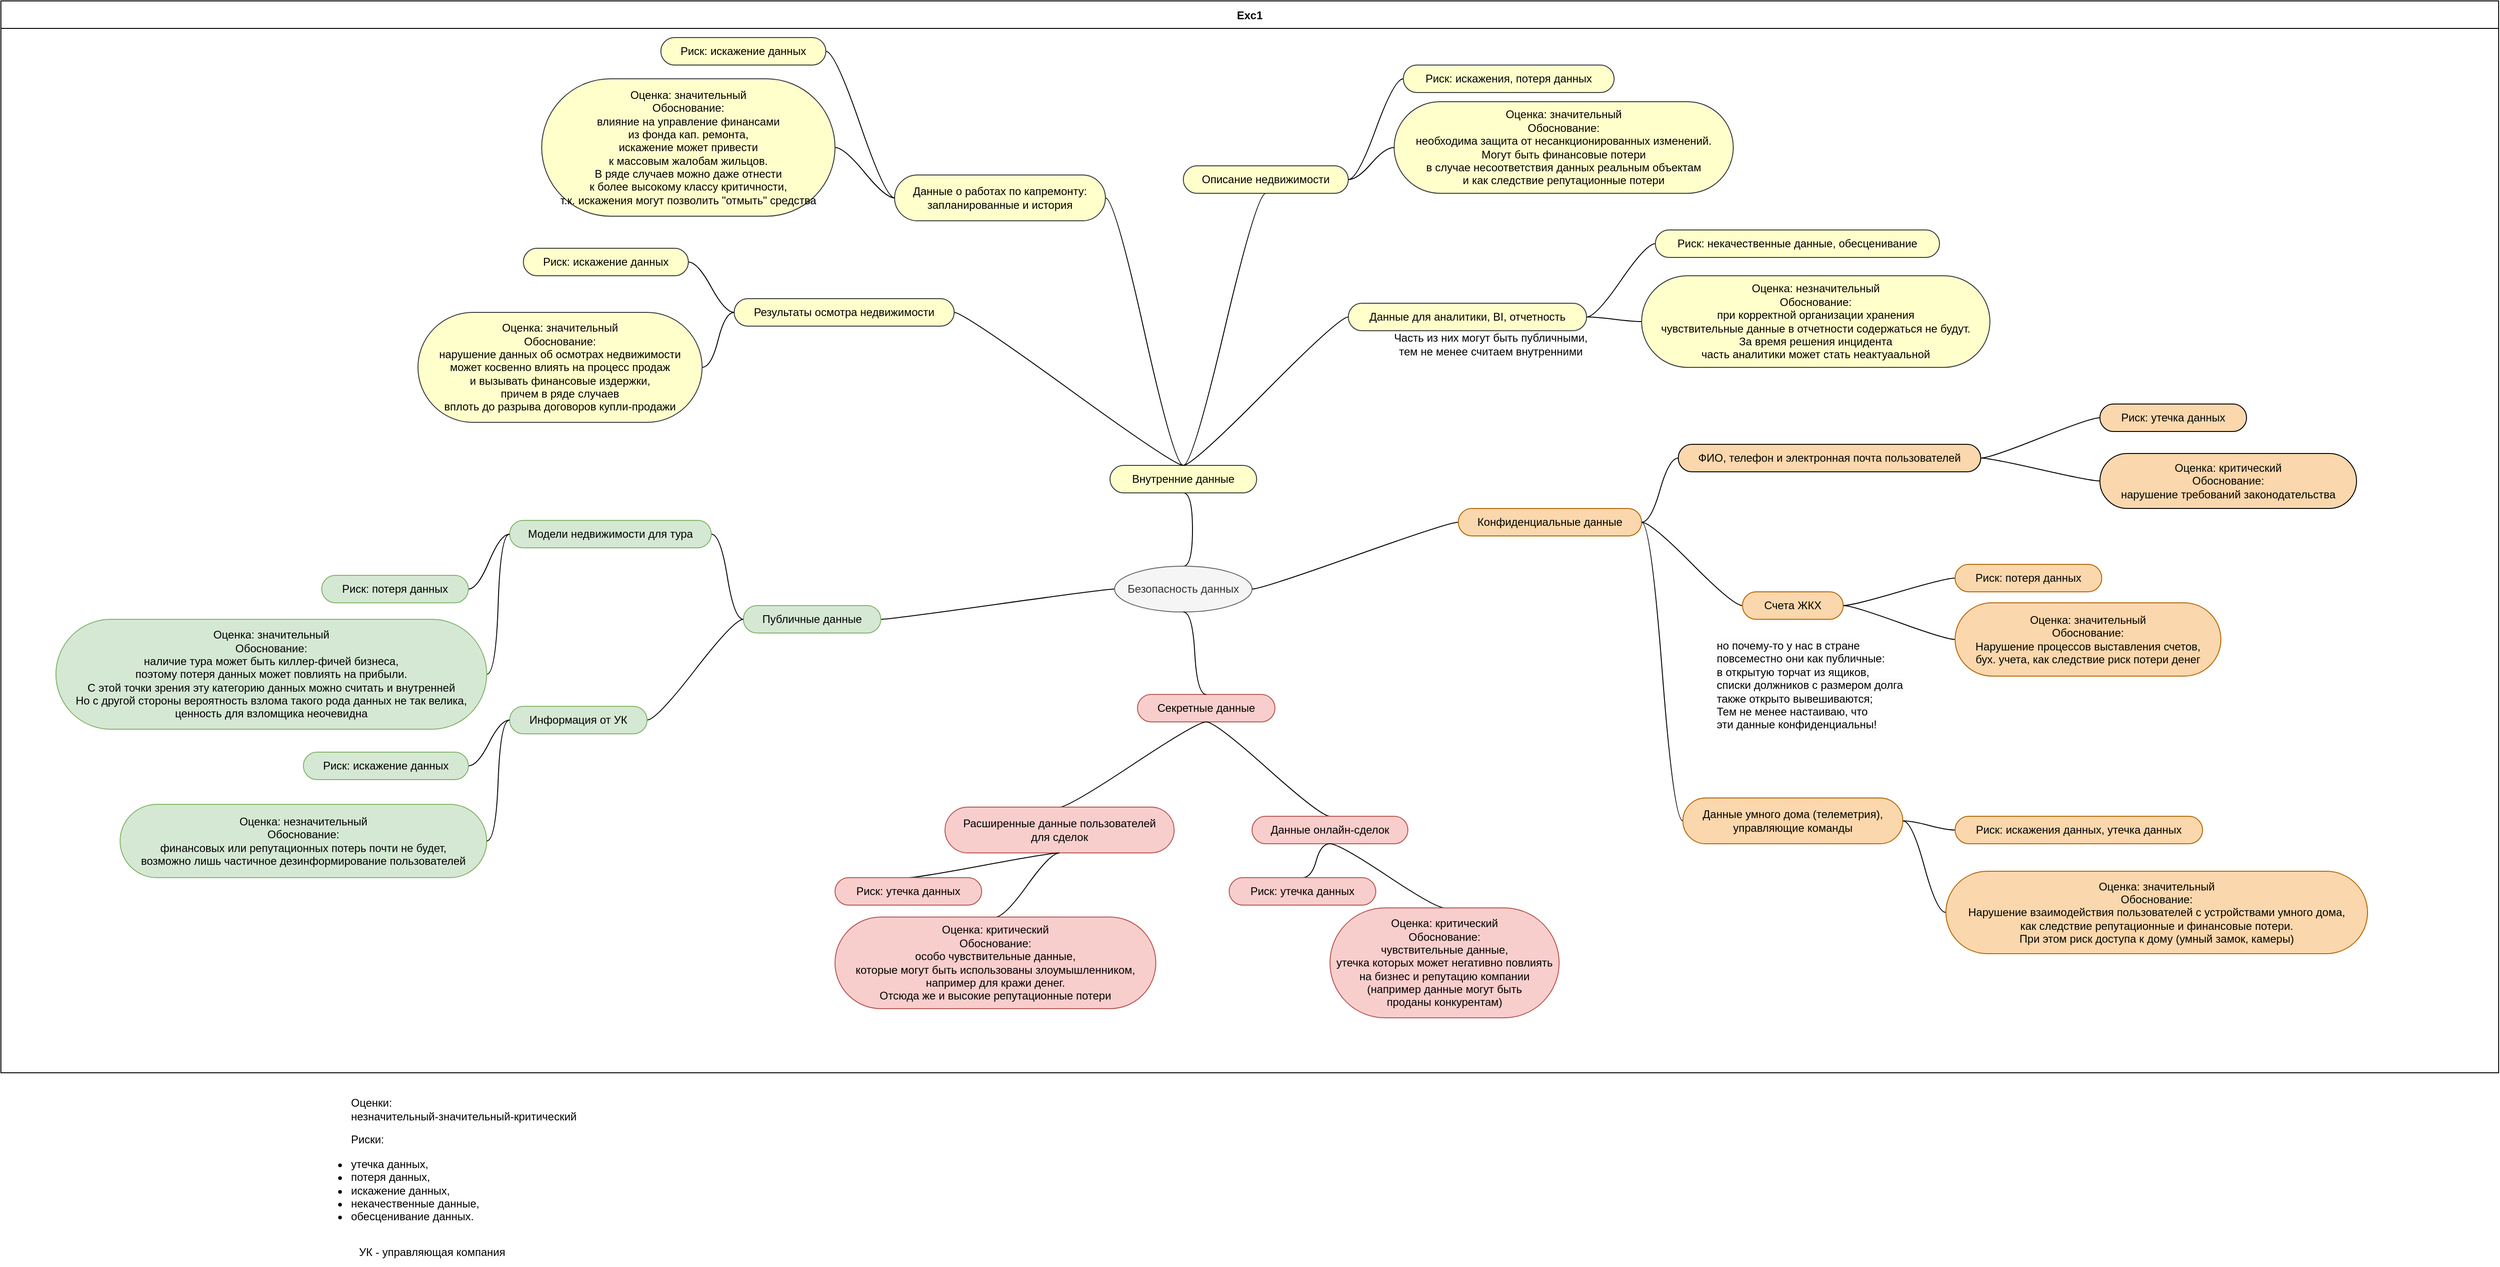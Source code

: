 <mxfile version="24.7.17">
  <diagram id="6a731a19-8d31-9384-78a2-239565b7b9f0" name="Page-1">
    <mxGraphModel dx="4669" dy="2070" grid="1" gridSize="10" guides="1" tooltips="1" connect="1" arrows="1" fold="1" page="1" pageScale="1" pageWidth="1169" pageHeight="827" background="none" math="0" shadow="0">
      <root>
        <mxCell id="0" />
        <mxCell id="1" parent="0" />
        <mxCell id="o7bZOgypY577dPKYxisu-1547" value="Exc1" style="swimlane;startSize=30;horizontal=1;containerType=tree;fillColor=none;" vertex="1" parent="1">
          <mxGeometry x="-830" y="140" width="2725" height="1170" as="geometry" />
        </mxCell>
        <mxCell id="o7bZOgypY577dPKYxisu-1548" value="" style="edgeStyle=entityRelationEdgeStyle;startArrow=none;endArrow=none;segment=10;curved=1;sourcePerimeterSpacing=0;targetPerimeterSpacing=0;rounded=0;" edge="1" parent="o7bZOgypY577dPKYxisu-1547" source="o7bZOgypY577dPKYxisu-1552" target="o7bZOgypY577dPKYxisu-1553">
          <mxGeometry relative="1" as="geometry" />
        </mxCell>
        <mxCell id="o7bZOgypY577dPKYxisu-1550" value="" style="edgeStyle=entityRelationEdgeStyle;startArrow=none;endArrow=none;segment=10;curved=1;sourcePerimeterSpacing=0;targetPerimeterSpacing=0;rounded=0;exitX=0.5;exitY=0;exitDx=0;exitDy=0;entryX=0.5;entryY=1;entryDx=0;entryDy=0;" edge="1" parent="o7bZOgypY577dPKYxisu-1547" source="o7bZOgypY577dPKYxisu-1552" target="o7bZOgypY577dPKYxisu-1555">
          <mxGeometry relative="1" as="geometry" />
        </mxCell>
        <mxCell id="o7bZOgypY577dPKYxisu-1552" value="Безопасность данных" style="ellipse;whiteSpace=wrap;html=1;align=center;treeFolding=1;treeMoving=1;newEdgeStyle={&quot;edgeStyle&quot;:&quot;entityRelationEdgeStyle&quot;,&quot;startArrow&quot;:&quot;none&quot;,&quot;endArrow&quot;:&quot;none&quot;,&quot;segment&quot;:10,&quot;curved&quot;:1,&quot;sourcePerimeterSpacing&quot;:0,&quot;targetPerimeterSpacing&quot;:0};fillColor=#f5f5f5;fontColor=#333333;strokeColor=#666666;" vertex="1" parent="o7bZOgypY577dPKYxisu-1547">
          <mxGeometry x="1215" y="617" width="150" height="50" as="geometry" />
        </mxCell>
        <mxCell id="o7bZOgypY577dPKYxisu-1553" value="Публичные данные" style="whiteSpace=wrap;html=1;rounded=1;arcSize=50;align=center;verticalAlign=middle;strokeWidth=1;autosize=1;spacing=4;treeFolding=1;treeMoving=1;newEdgeStyle={&quot;edgeStyle&quot;:&quot;entityRelationEdgeStyle&quot;,&quot;startArrow&quot;:&quot;none&quot;,&quot;endArrow&quot;:&quot;none&quot;,&quot;segment&quot;:10,&quot;curved&quot;:1,&quot;sourcePerimeterSpacing&quot;:0,&quot;targetPerimeterSpacing&quot;:0};fillColor=#d5e8d4;strokeColor=#82b366;" vertex="1" parent="o7bZOgypY577dPKYxisu-1547">
          <mxGeometry x="810" y="660" width="150" height="30" as="geometry" />
        </mxCell>
        <mxCell id="o7bZOgypY577dPKYxisu-1555" value="Внутренние данные" style="whiteSpace=wrap;html=1;rounded=1;arcSize=50;align=center;verticalAlign=middle;strokeWidth=1;autosize=1;spacing=4;treeFolding=1;treeMoving=1;newEdgeStyle={&quot;edgeStyle&quot;:&quot;entityRelationEdgeStyle&quot;,&quot;startArrow&quot;:&quot;none&quot;,&quot;endArrow&quot;:&quot;none&quot;,&quot;segment&quot;:10,&quot;curved&quot;:1,&quot;sourcePerimeterSpacing&quot;:0,&quot;targetPerimeterSpacing&quot;:0};fillColor=#FFFFCC;strokeColor=#36393d;" vertex="1" parent="o7bZOgypY577dPKYxisu-1547">
          <mxGeometry x="1210" y="507" width="160" height="30" as="geometry" />
        </mxCell>
        <mxCell id="o7bZOgypY577dPKYxisu-1562" value="" style="edgeStyle=entityRelationEdgeStyle;startArrow=none;endArrow=none;segment=10;curved=1;sourcePerimeterSpacing=0;targetPerimeterSpacing=0;rounded=0;exitX=1;exitY=0.5;exitDx=0;exitDy=0;" edge="1" parent="o7bZOgypY577dPKYxisu-1547" source="o7bZOgypY577dPKYxisu-1552" target="o7bZOgypY577dPKYxisu-1561">
          <mxGeometry relative="1" as="geometry">
            <mxPoint x="1095" y="507" as="sourcePoint" />
            <mxPoint x="1035" y="477" as="targetPoint" />
          </mxGeometry>
        </mxCell>
        <mxCell id="o7bZOgypY577dPKYxisu-1561" value="Конфиденциальные данные" style="whiteSpace=wrap;html=1;rounded=1;arcSize=50;align=center;verticalAlign=middle;strokeWidth=1;autosize=1;spacing=4;treeFolding=1;treeMoving=1;newEdgeStyle={&quot;edgeStyle&quot;:&quot;entityRelationEdgeStyle&quot;,&quot;startArrow&quot;:&quot;none&quot;,&quot;endArrow&quot;:&quot;none&quot;,&quot;segment&quot;:10,&quot;curved&quot;:1,&quot;sourcePerimeterSpacing&quot;:0,&quot;targetPerimeterSpacing&quot;:0};fillColor=#fad7ac;strokeColor=#b46504;" vertex="1" parent="o7bZOgypY577dPKYxisu-1547">
          <mxGeometry x="1590" y="554" width="200" height="30" as="geometry" />
        </mxCell>
        <mxCell id="o7bZOgypY577dPKYxisu-1573" value="Секретные данные" style="whiteSpace=wrap;html=1;rounded=1;arcSize=50;align=center;verticalAlign=middle;strokeWidth=1;autosize=1;spacing=4;treeFolding=1;treeMoving=1;newEdgeStyle={&quot;edgeStyle&quot;:&quot;entityRelationEdgeStyle&quot;,&quot;startArrow&quot;:&quot;none&quot;,&quot;endArrow&quot;:&quot;none&quot;,&quot;segment&quot;:10,&quot;curved&quot;:1,&quot;sourcePerimeterSpacing&quot;:0,&quot;targetPerimeterSpacing&quot;:0};fillColor=#f8cecc;strokeColor=#b85450;" vertex="1" parent="o7bZOgypY577dPKYxisu-1547">
          <mxGeometry x="1240" y="757" width="150" height="30" as="geometry" />
        </mxCell>
        <mxCell id="o7bZOgypY577dPKYxisu-1574" value="" style="edgeStyle=entityRelationEdgeStyle;startArrow=none;endArrow=none;segment=10;curved=1;sourcePerimeterSpacing=0;targetPerimeterSpacing=0;rounded=0;entryX=0.5;entryY=0;entryDx=0;entryDy=0;exitX=0.5;exitY=1;exitDx=0;exitDy=0;" edge="1" parent="o7bZOgypY577dPKYxisu-1547" source="o7bZOgypY577dPKYxisu-1552" target="o7bZOgypY577dPKYxisu-1573">
          <mxGeometry relative="1" as="geometry">
            <mxPoint x="1290" y="630" as="sourcePoint" />
            <mxPoint x="1075" y="477" as="targetPoint" />
          </mxGeometry>
        </mxCell>
        <mxCell id="o7bZOgypY577dPKYxisu-1583" value="" style="edgeStyle=entityRelationEdgeStyle;startArrow=none;endArrow=none;segment=10;curved=1;sourcePerimeterSpacing=0;targetPerimeterSpacing=0;rounded=0;exitX=1;exitY=0.5;exitDx=0;exitDy=0;" edge="1" target="o7bZOgypY577dPKYxisu-1584" source="o7bZOgypY577dPKYxisu-1561" parent="o7bZOgypY577dPKYxisu-1547">
          <mxGeometry relative="1" as="geometry">
            <mxPoint x="1535" y="839" as="sourcePoint" />
            <mxPoint x="1205" y="674" as="targetPoint" />
          </mxGeometry>
        </mxCell>
        <mxCell id="o7bZOgypY577dPKYxisu-1584" value="ФИО, телефон и электронная почта пользователей" style="whiteSpace=wrap;html=1;rounded=1;arcSize=50;align=center;verticalAlign=middle;strokeWidth=1;autosize=1;spacing=4;treeFolding=1;treeMoving=1;newEdgeStyle={&quot;edgeStyle&quot;:&quot;entityRelationEdgeStyle&quot;,&quot;startArrow&quot;:&quot;none&quot;,&quot;endArrow&quot;:&quot;none&quot;,&quot;segment&quot;:10,&quot;curved&quot;:1,&quot;sourcePerimeterSpacing&quot;:0,&quot;targetPerimeterSpacing&quot;:0};fillColor=#FAD7AC;" vertex="1" parent="o7bZOgypY577dPKYxisu-1547">
          <mxGeometry x="1830" y="484" width="330" height="30" as="geometry" />
        </mxCell>
        <mxCell id="o7bZOgypY577dPKYxisu-1591" value="" style="edgeStyle=entityRelationEdgeStyle;startArrow=none;endArrow=none;segment=10;curved=1;sourcePerimeterSpacing=0;targetPerimeterSpacing=0;rounded=0;" edge="1" target="o7bZOgypY577dPKYxisu-1592" source="o7bZOgypY577dPKYxisu-1553" parent="o7bZOgypY577dPKYxisu-1547">
          <mxGeometry relative="1" as="geometry">
            <mxPoint x="1285" y="862" as="sourcePoint" />
          </mxGeometry>
        </mxCell>
        <mxCell id="o7bZOgypY577dPKYxisu-1592" value="Информация от УК" style="whiteSpace=wrap;html=1;rounded=1;arcSize=50;align=center;verticalAlign=middle;strokeWidth=1;autosize=1;spacing=4;treeFolding=1;treeMoving=1;newEdgeStyle={&quot;edgeStyle&quot;:&quot;entityRelationEdgeStyle&quot;,&quot;startArrow&quot;:&quot;none&quot;,&quot;endArrow&quot;:&quot;none&quot;,&quot;segment&quot;:10,&quot;curved&quot;:1,&quot;sourcePerimeterSpacing&quot;:0,&quot;targetPerimeterSpacing&quot;:0};fillColor=#d5e8d4;strokeColor=#82b366;" vertex="1" parent="o7bZOgypY577dPKYxisu-1547">
          <mxGeometry x="555" y="770" width="150" height="30" as="geometry" />
        </mxCell>
        <mxCell id="o7bZOgypY577dPKYxisu-1593" value="" style="edgeStyle=entityRelationEdgeStyle;startArrow=none;endArrow=none;segment=10;curved=1;sourcePerimeterSpacing=0;targetPerimeterSpacing=0;rounded=0;exitX=0.5;exitY=0;exitDx=0;exitDy=0;" edge="1" target="o7bZOgypY577dPKYxisu-1594" source="o7bZOgypY577dPKYxisu-1555" parent="o7bZOgypY577dPKYxisu-1547">
          <mxGeometry relative="1" as="geometry">
            <mxPoint x="1360" y="837" as="sourcePoint" />
          </mxGeometry>
        </mxCell>
        <mxCell id="o7bZOgypY577dPKYxisu-1594" value="Данные о работах по капремонту: &lt;br&gt;запланированные и история" style="whiteSpace=wrap;html=1;rounded=1;arcSize=50;align=center;verticalAlign=middle;strokeWidth=1;autosize=1;spacing=4;treeFolding=1;treeMoving=1;newEdgeStyle={&quot;edgeStyle&quot;:&quot;entityRelationEdgeStyle&quot;,&quot;startArrow&quot;:&quot;none&quot;,&quot;endArrow&quot;:&quot;none&quot;,&quot;segment&quot;:10,&quot;curved&quot;:1,&quot;sourcePerimeterSpacing&quot;:0,&quot;targetPerimeterSpacing&quot;:0};fillColor=#FFFFCC;strokeColor=#36393d;" vertex="1" parent="o7bZOgypY577dPKYxisu-1547">
          <mxGeometry x="975" y="190" width="230" height="50" as="geometry" />
        </mxCell>
        <mxCell id="o7bZOgypY577dPKYxisu-1595" value="" style="edgeStyle=entityRelationEdgeStyle;startArrow=none;endArrow=none;segment=10;curved=1;sourcePerimeterSpacing=0;targetPerimeterSpacing=0;rounded=0;exitX=0.5;exitY=0;exitDx=0;exitDy=0;entryX=0.5;entryY=1;entryDx=0;entryDy=0;" edge="1" target="o7bZOgypY577dPKYxisu-1596" source="o7bZOgypY577dPKYxisu-1555" parent="o7bZOgypY577dPKYxisu-1547">
          <mxGeometry relative="1" as="geometry">
            <mxPoint x="1360" y="837" as="sourcePoint" />
          </mxGeometry>
        </mxCell>
        <mxCell id="o7bZOgypY577dPKYxisu-1596" value="Описание недвижимости" style="whiteSpace=wrap;html=1;rounded=1;arcSize=50;align=center;verticalAlign=middle;strokeWidth=1;autosize=1;spacing=4;treeFolding=1;treeMoving=1;newEdgeStyle={&quot;edgeStyle&quot;:&quot;entityRelationEdgeStyle&quot;,&quot;startArrow&quot;:&quot;none&quot;,&quot;endArrow&quot;:&quot;none&quot;,&quot;segment&quot;:10,&quot;curved&quot;:1,&quot;sourcePerimeterSpacing&quot;:0,&quot;targetPerimeterSpacing&quot;:0};fillColor=#FFFFCC;strokeColor=#36393d;" vertex="1" parent="o7bZOgypY577dPKYxisu-1547">
          <mxGeometry x="1290" y="180" width="180" height="30" as="geometry" />
        </mxCell>
        <mxCell id="o7bZOgypY577dPKYxisu-1597" value="" style="edgeStyle=entityRelationEdgeStyle;startArrow=none;endArrow=none;segment=10;curved=1;sourcePerimeterSpacing=0;targetPerimeterSpacing=0;rounded=0;exitX=1;exitY=0.5;exitDx=0;exitDy=0;" edge="1" target="o7bZOgypY577dPKYxisu-1598" source="o7bZOgypY577dPKYxisu-1561" parent="o7bZOgypY577dPKYxisu-1547">
          <mxGeometry relative="1" as="geometry">
            <mxPoint x="1565" y="816" as="sourcePoint" />
            <mxPoint x="1235" y="651" as="targetPoint" />
          </mxGeometry>
        </mxCell>
        <mxCell id="o7bZOgypY577dPKYxisu-1598" value="Счета ЖКХ" style="whiteSpace=wrap;html=1;rounded=1;arcSize=50;align=center;verticalAlign=middle;strokeWidth=1;autosize=1;spacing=4;treeFolding=1;treeMoving=1;newEdgeStyle={&quot;edgeStyle&quot;:&quot;entityRelationEdgeStyle&quot;,&quot;startArrow&quot;:&quot;none&quot;,&quot;endArrow&quot;:&quot;none&quot;,&quot;segment&quot;:10,&quot;curved&quot;:1,&quot;sourcePerimeterSpacing&quot;:0,&quot;targetPerimeterSpacing&quot;:0};fillColor=#fad7ac;strokeColor=#b46504;" vertex="1" parent="o7bZOgypY577dPKYxisu-1547">
          <mxGeometry x="1900" y="645" width="110" height="30" as="geometry" />
        </mxCell>
        <mxCell id="o7bZOgypY577dPKYxisu-1600" value="&lt;span style=&quot;color: rgb(0, 0, 0); font-family: Helvetica; font-size: 12px; font-style: normal; font-variant-ligatures: normal; font-variant-caps: normal; font-weight: 400; letter-spacing: normal; orphans: 2; text-align: center; text-indent: 0px; text-transform: none; widows: 2; word-spacing: 0px; -webkit-text-stroke-width: 0px; white-space: normal; background-color: rgb(251, 251, 251); text-decoration-thickness: initial; text-decoration-style: initial; text-decoration-color: initial; display: inline !important; float: none;&quot;&gt;но почему-то у нас в стране &lt;br&gt;повсеместно они как публичные:&lt;br&gt;в открытую торчат из ящиков, &lt;br&gt;списки должников с размером долга &lt;br&gt;также открыто вывешиваются;&lt;br&gt;Тем не менее настаиваю, что&lt;br&gt;эти данные конфиденциальны!&lt;/span&gt;" style="text;whiteSpace=wrap;html=1;" vertex="1" parent="o7bZOgypY577dPKYxisu-1547">
          <mxGeometry x="1870" y="690" width="210" height="110" as="geometry" />
        </mxCell>
        <mxCell id="o7bZOgypY577dPKYxisu-1601" value="" style="edgeStyle=entityRelationEdgeStyle;startArrow=none;endArrow=none;segment=10;curved=1;sourcePerimeterSpacing=0;targetPerimeterSpacing=0;rounded=0;exitX=0.5;exitY=0;exitDx=0;exitDy=0;" edge="1" target="o7bZOgypY577dPKYxisu-1602" source="o7bZOgypY577dPKYxisu-1555" parent="o7bZOgypY577dPKYxisu-1547">
          <mxGeometry relative="1" as="geometry">
            <mxPoint x="1320" y="844" as="sourcePoint" />
          </mxGeometry>
        </mxCell>
        <mxCell id="o7bZOgypY577dPKYxisu-1602" value="&lt;div&gt;Результаты осмотра недвижимости&lt;/div&gt;" style="whiteSpace=wrap;html=1;rounded=1;arcSize=50;align=center;verticalAlign=middle;strokeWidth=1;autosize=1;spacing=4;treeFolding=1;treeMoving=1;newEdgeStyle={&quot;edgeStyle&quot;:&quot;entityRelationEdgeStyle&quot;,&quot;startArrow&quot;:&quot;none&quot;,&quot;endArrow&quot;:&quot;none&quot;,&quot;segment&quot;:10,&quot;curved&quot;:1,&quot;sourcePerimeterSpacing&quot;:0,&quot;targetPerimeterSpacing&quot;:0};fillColor=#FFFFCC;strokeColor=#36393d;" vertex="1" parent="o7bZOgypY577dPKYxisu-1547">
          <mxGeometry x="800" y="325" width="240" height="30" as="geometry" />
        </mxCell>
        <mxCell id="o7bZOgypY577dPKYxisu-1603" value="" style="edgeStyle=entityRelationEdgeStyle;startArrow=none;endArrow=none;segment=10;curved=1;sourcePerimeterSpacing=0;targetPerimeterSpacing=0;rounded=0;exitX=0.5;exitY=1;exitDx=0;exitDy=0;entryX=0.5;entryY=0;entryDx=0;entryDy=0;" edge="1" target="o7bZOgypY577dPKYxisu-1604" source="o7bZOgypY577dPKYxisu-1573" parent="o7bZOgypY577dPKYxisu-1547">
          <mxGeometry relative="1" as="geometry">
            <mxPoint x="1320" y="894" as="sourcePoint" />
            <mxPoint x="1105" y="704" as="targetPoint" />
          </mxGeometry>
        </mxCell>
        <mxCell id="o7bZOgypY577dPKYxisu-1604" value="Данные онлайн-сделок" style="whiteSpace=wrap;html=1;rounded=1;arcSize=50;align=center;verticalAlign=middle;strokeWidth=1;autosize=1;spacing=4;treeFolding=1;treeMoving=1;newEdgeStyle={&quot;edgeStyle&quot;:&quot;entityRelationEdgeStyle&quot;,&quot;startArrow&quot;:&quot;none&quot;,&quot;endArrow&quot;:&quot;none&quot;,&quot;segment&quot;:10,&quot;curved&quot;:1,&quot;sourcePerimeterSpacing&quot;:0,&quot;targetPerimeterSpacing&quot;:0};fillColor=#f8cecc;strokeColor=#b85450;" vertex="1" parent="o7bZOgypY577dPKYxisu-1547">
          <mxGeometry x="1365" y="890" width="170" height="30" as="geometry" />
        </mxCell>
        <mxCell id="o7bZOgypY577dPKYxisu-1607" value="" style="edgeStyle=entityRelationEdgeStyle;startArrow=none;endArrow=none;segment=10;curved=1;sourcePerimeterSpacing=0;targetPerimeterSpacing=0;rounded=0;exitX=0.5;exitY=1;exitDx=0;exitDy=0;entryX=0.5;entryY=0;entryDx=0;entryDy=0;" edge="1" target="o7bZOgypY577dPKYxisu-1608" source="o7bZOgypY577dPKYxisu-1573" parent="o7bZOgypY577dPKYxisu-1547">
          <mxGeometry relative="1" as="geometry">
            <mxPoint x="1320" y="894" as="sourcePoint" />
            <mxPoint x="1105" y="704" as="targetPoint" />
          </mxGeometry>
        </mxCell>
        <mxCell id="o7bZOgypY577dPKYxisu-1608" value="Расширенные данные пользователей &lt;br&gt;для сделок" style="whiteSpace=wrap;html=1;rounded=1;arcSize=50;align=center;verticalAlign=middle;strokeWidth=1;autosize=1;spacing=4;treeFolding=1;treeMoving=1;newEdgeStyle={&quot;edgeStyle&quot;:&quot;entityRelationEdgeStyle&quot;,&quot;startArrow&quot;:&quot;none&quot;,&quot;endArrow&quot;:&quot;none&quot;,&quot;segment&quot;:10,&quot;curved&quot;:1,&quot;sourcePerimeterSpacing&quot;:0,&quot;targetPerimeterSpacing&quot;:0};fillColor=#f8cecc;strokeColor=#b85450;" vertex="1" parent="o7bZOgypY577dPKYxisu-1547">
          <mxGeometry x="1030" y="880" width="250" height="50" as="geometry" />
        </mxCell>
        <mxCell id="o7bZOgypY577dPKYxisu-1609" value="" style="edgeStyle=entityRelationEdgeStyle;startArrow=none;endArrow=none;segment=10;curved=1;sourcePerimeterSpacing=0;targetPerimeterSpacing=0;rounded=0;exitX=1;exitY=0.5;exitDx=0;exitDy=0;" edge="1" target="o7bZOgypY577dPKYxisu-1610" source="o7bZOgypY577dPKYxisu-1561" parent="o7bZOgypY577dPKYxisu-1547">
          <mxGeometry relative="1" as="geometry">
            <mxPoint x="1565" y="816" as="sourcePoint" />
            <mxPoint x="1235" y="651" as="targetPoint" />
          </mxGeometry>
        </mxCell>
        <mxCell id="o7bZOgypY577dPKYxisu-1610" value="Данные умного дома (телеметрия),&lt;br&gt;управляющие команды" style="whiteSpace=wrap;html=1;rounded=1;arcSize=50;align=center;verticalAlign=middle;strokeWidth=1;autosize=1;spacing=4;treeFolding=1;treeMoving=1;newEdgeStyle={&quot;edgeStyle&quot;:&quot;entityRelationEdgeStyle&quot;,&quot;startArrow&quot;:&quot;none&quot;,&quot;endArrow&quot;:&quot;none&quot;,&quot;segment&quot;:10,&quot;curved&quot;:1,&quot;sourcePerimeterSpacing&quot;:0,&quot;targetPerimeterSpacing&quot;:0};fillColor=#fad7ac;strokeColor=#b46504;" vertex="1" parent="o7bZOgypY577dPKYxisu-1547">
          <mxGeometry x="1835" y="870" width="240" height="50" as="geometry" />
        </mxCell>
        <mxCell id="o7bZOgypY577dPKYxisu-1611" value="" style="edgeStyle=entityRelationEdgeStyle;startArrow=none;endArrow=none;segment=10;curved=1;sourcePerimeterSpacing=0;targetPerimeterSpacing=0;rounded=0;exitX=0.5;exitY=0;exitDx=0;exitDy=0;" edge="1" target="o7bZOgypY577dPKYxisu-1612" source="o7bZOgypY577dPKYxisu-1555" parent="o7bZOgypY577dPKYxisu-1547">
          <mxGeometry relative="1" as="geometry">
            <mxPoint x="1320" y="844" as="sourcePoint" />
          </mxGeometry>
        </mxCell>
        <mxCell id="o7bZOgypY577dPKYxisu-1612" value="Данные для аналитики, BI, отчетность" style="whiteSpace=wrap;html=1;rounded=1;arcSize=50;align=center;verticalAlign=middle;strokeWidth=1;autosize=1;spacing=4;treeFolding=1;treeMoving=1;newEdgeStyle={&quot;edgeStyle&quot;:&quot;entityRelationEdgeStyle&quot;,&quot;startArrow&quot;:&quot;none&quot;,&quot;endArrow&quot;:&quot;none&quot;,&quot;segment&quot;:10,&quot;curved&quot;:1,&quot;sourcePerimeterSpacing&quot;:0,&quot;targetPerimeterSpacing&quot;:0};fillColor=#FFFFCC;strokeColor=#36393d;" vertex="1" parent="o7bZOgypY577dPKYxisu-1547">
          <mxGeometry x="1470" y="330" width="260" height="30" as="geometry" />
        </mxCell>
        <mxCell id="o7bZOgypY577dPKYxisu-1616" value="" style="edgeStyle=entityRelationEdgeStyle;startArrow=none;endArrow=none;segment=10;curved=1;sourcePerimeterSpacing=0;targetPerimeterSpacing=0;rounded=0;" edge="1" target="o7bZOgypY577dPKYxisu-1617" source="o7bZOgypY577dPKYxisu-1553" parent="o7bZOgypY577dPKYxisu-1547">
          <mxGeometry relative="1" as="geometry">
            <mxPoint x="1235" y="862" as="sourcePoint" />
          </mxGeometry>
        </mxCell>
        <mxCell id="o7bZOgypY577dPKYxisu-1617" value="&lt;div&gt;Модели недвижимости для тура&lt;/div&gt;" style="whiteSpace=wrap;html=1;rounded=1;arcSize=50;align=center;verticalAlign=middle;strokeWidth=1;autosize=1;spacing=4;treeFolding=1;treeMoving=1;newEdgeStyle={&quot;edgeStyle&quot;:&quot;entityRelationEdgeStyle&quot;,&quot;startArrow&quot;:&quot;none&quot;,&quot;endArrow&quot;:&quot;none&quot;,&quot;segment&quot;:10,&quot;curved&quot;:1,&quot;sourcePerimeterSpacing&quot;:0,&quot;targetPerimeterSpacing&quot;:0};fillColor=#d5e8d4;strokeColor=#82b366;" vertex="1" parent="o7bZOgypY577dPKYxisu-1547">
          <mxGeometry x="555" y="567" width="220" height="30" as="geometry" />
        </mxCell>
        <mxCell id="o7bZOgypY577dPKYxisu-1613" value="Часть из них могут быть публичными,&lt;br&gt;тем не менее считаем внутренними" style="text;html=1;align=center;verticalAlign=middle;resizable=0;points=[];autosize=1;strokeColor=none;fillColor=none;" vertex="1" parent="o7bZOgypY577dPKYxisu-1547">
          <mxGeometry x="1510" y="355" width="230" height="40" as="geometry" />
        </mxCell>
        <mxCell id="o7bZOgypY577dPKYxisu-1619" value="" style="edgeStyle=entityRelationEdgeStyle;startArrow=none;endArrow=none;segment=10;curved=1;sourcePerimeterSpacing=0;targetPerimeterSpacing=0;rounded=0;" edge="1" target="o7bZOgypY577dPKYxisu-1620" source="o7bZOgypY577dPKYxisu-1592" parent="o7bZOgypY577dPKYxisu-1547">
          <mxGeometry relative="1" as="geometry">
            <mxPoint x="890" y="852" as="sourcePoint" />
          </mxGeometry>
        </mxCell>
        <mxCell id="o7bZOgypY577dPKYxisu-1620" value="Риск: искажение данных" style="whiteSpace=wrap;html=1;rounded=1;arcSize=50;align=center;verticalAlign=middle;strokeWidth=1;autosize=1;spacing=4;treeFolding=1;treeMoving=1;newEdgeStyle={&quot;edgeStyle&quot;:&quot;entityRelationEdgeStyle&quot;,&quot;startArrow&quot;:&quot;none&quot;,&quot;endArrow&quot;:&quot;none&quot;,&quot;segment&quot;:10,&quot;curved&quot;:1,&quot;sourcePerimeterSpacing&quot;:0,&quot;targetPerimeterSpacing&quot;:0};fillColor=#d5e8d4;strokeColor=#82b366;" vertex="1" parent="o7bZOgypY577dPKYxisu-1547">
          <mxGeometry x="330" y="820" width="180" height="30" as="geometry" />
        </mxCell>
        <mxCell id="o7bZOgypY577dPKYxisu-1622" value="Оценка: незначительный&lt;br&gt;Обоснование:&lt;br&gt;финансовых или репутационных потерь почти не будет,&lt;br&gt;возможно лишь частичное дезинформирование пользователей" style="whiteSpace=wrap;html=1;rounded=1;arcSize=50;align=center;verticalAlign=middle;strokeWidth=1;autosize=1;spacing=4;treeFolding=1;treeMoving=1;newEdgeStyle={&quot;edgeStyle&quot;:&quot;entityRelationEdgeStyle&quot;,&quot;startArrow&quot;:&quot;none&quot;,&quot;endArrow&quot;:&quot;none&quot;,&quot;segment&quot;:10,&quot;curved&quot;:1,&quot;sourcePerimeterSpacing&quot;:0,&quot;targetPerimeterSpacing&quot;:0};fillColor=#d5e8d4;strokeColor=#82b366;" vertex="1" parent="o7bZOgypY577dPKYxisu-1547">
          <mxGeometry x="130" y="877" width="400" height="80" as="geometry" />
        </mxCell>
        <mxCell id="o7bZOgypY577dPKYxisu-1621" value="" style="edgeStyle=entityRelationEdgeStyle;startArrow=none;endArrow=none;segment=10;curved=1;sourcePerimeterSpacing=0;targetPerimeterSpacing=0;rounded=0;" edge="1" target="o7bZOgypY577dPKYxisu-1622" source="o7bZOgypY577dPKYxisu-1592" parent="o7bZOgypY577dPKYxisu-1547">
          <mxGeometry relative="1" as="geometry">
            <mxPoint x="950" y="922" as="sourcePoint" />
          </mxGeometry>
        </mxCell>
        <mxCell id="o7bZOgypY577dPKYxisu-1625" value="" style="edgeStyle=entityRelationEdgeStyle;startArrow=none;endArrow=none;segment=10;curved=1;sourcePerimeterSpacing=0;targetPerimeterSpacing=0;rounded=0;" edge="1" target="o7bZOgypY577dPKYxisu-1626" source="o7bZOgypY577dPKYxisu-1617" parent="o7bZOgypY577dPKYxisu-1547">
          <mxGeometry relative="1" as="geometry">
            <mxPoint x="440" y="892" as="sourcePoint" />
          </mxGeometry>
        </mxCell>
        <mxCell id="o7bZOgypY577dPKYxisu-1626" value="&lt;div&gt;Риск: потеря данных&lt;/div&gt;" style="whiteSpace=wrap;html=1;rounded=1;arcSize=50;align=center;verticalAlign=middle;strokeWidth=1;autosize=1;spacing=4;treeFolding=1;treeMoving=1;newEdgeStyle={&quot;edgeStyle&quot;:&quot;entityRelationEdgeStyle&quot;,&quot;startArrow&quot;:&quot;none&quot;,&quot;endArrow&quot;:&quot;none&quot;,&quot;segment&quot;:10,&quot;curved&quot;:1,&quot;sourcePerimeterSpacing&quot;:0,&quot;targetPerimeterSpacing&quot;:0};fillColor=#d5e8d4;strokeColor=#82b366;" vertex="1" parent="o7bZOgypY577dPKYxisu-1547">
          <mxGeometry x="350" y="627" width="160" height="30" as="geometry" />
        </mxCell>
        <mxCell id="o7bZOgypY577dPKYxisu-1627" value="" style="edgeStyle=entityRelationEdgeStyle;startArrow=none;endArrow=none;segment=10;curved=1;sourcePerimeterSpacing=0;targetPerimeterSpacing=0;rounded=0;" edge="1" target="o7bZOgypY577dPKYxisu-1628" source="o7bZOgypY577dPKYxisu-1617" parent="o7bZOgypY577dPKYxisu-1547">
          <mxGeometry relative="1" as="geometry">
            <mxPoint x="180" y="862" as="sourcePoint" />
          </mxGeometry>
        </mxCell>
        <mxCell id="o7bZOgypY577dPKYxisu-1628" value="Оценка: значительный&lt;br&gt;Обоснование:&lt;br&gt;наличие тура может быть киллер-фичей бизнеса, &lt;br&gt;поэтому потеря данных может повлиять на прибыли. &lt;br&gt;С этой точки зрения эту категорию данных можно считать и внутренней&lt;br&gt;Но с другой стороны вероятность взлома такого рода данных не так велика, &lt;br&gt;ценность для взломщика неочевидна" style="whiteSpace=wrap;html=1;rounded=1;arcSize=50;align=center;verticalAlign=middle;strokeWidth=1;autosize=1;spacing=4;treeFolding=1;treeMoving=1;newEdgeStyle={&quot;edgeStyle&quot;:&quot;entityRelationEdgeStyle&quot;,&quot;startArrow&quot;:&quot;none&quot;,&quot;endArrow&quot;:&quot;none&quot;,&quot;segment&quot;:10,&quot;curved&quot;:1,&quot;sourcePerimeterSpacing&quot;:0,&quot;targetPerimeterSpacing&quot;:0};fillColor=#d5e8d4;strokeColor=#82b366;" vertex="1" parent="o7bZOgypY577dPKYxisu-1547">
          <mxGeometry x="60" y="675" width="470" height="120" as="geometry" />
        </mxCell>
        <mxCell id="o7bZOgypY577dPKYxisu-1633" value="" style="edgeStyle=entityRelationEdgeStyle;startArrow=none;endArrow=none;segment=10;curved=1;sourcePerimeterSpacing=0;targetPerimeterSpacing=0;rounded=0;exitX=0.5;exitY=1;exitDx=0;exitDy=0;entryX=0.5;entryY=0;entryDx=0;entryDy=0;" edge="1" target="o7bZOgypY577dPKYxisu-1634" source="o7bZOgypY577dPKYxisu-1608" parent="o7bZOgypY577dPKYxisu-1547">
          <mxGeometry relative="1" as="geometry">
            <mxPoint x="295" y="1067" as="sourcePoint" />
            <mxPoint x="85" y="984" as="targetPoint" />
          </mxGeometry>
        </mxCell>
        <mxCell id="o7bZOgypY577dPKYxisu-1634" value="Риск: утечка данных" style="whiteSpace=wrap;html=1;rounded=1;arcSize=50;align=center;verticalAlign=middle;strokeWidth=1;autosize=1;spacing=4;treeFolding=1;treeMoving=1;newEdgeStyle={&quot;edgeStyle&quot;:&quot;entityRelationEdgeStyle&quot;,&quot;startArrow&quot;:&quot;none&quot;,&quot;endArrow&quot;:&quot;none&quot;,&quot;segment&quot;:10,&quot;curved&quot;:1,&quot;sourcePerimeterSpacing&quot;:0,&quot;targetPerimeterSpacing&quot;:0};fillColor=#f8cecc;strokeColor=#b85450;" vertex="1" parent="o7bZOgypY577dPKYxisu-1547">
          <mxGeometry x="910" y="957" width="160" height="30" as="geometry" />
        </mxCell>
        <mxCell id="o7bZOgypY577dPKYxisu-1635" value="" style="edgeStyle=entityRelationEdgeStyle;startArrow=none;endArrow=none;segment=10;curved=1;sourcePerimeterSpacing=0;targetPerimeterSpacing=0;rounded=0;exitX=0.5;exitY=1;exitDx=0;exitDy=0;entryX=0.5;entryY=0;entryDx=0;entryDy=0;" edge="1" target="o7bZOgypY577dPKYxisu-1636" source="o7bZOgypY577dPKYxisu-1604" parent="o7bZOgypY577dPKYxisu-1547">
          <mxGeometry relative="1" as="geometry">
            <mxPoint x="295" y="1067" as="sourcePoint" />
            <mxPoint x="85" y="984" as="targetPoint" />
          </mxGeometry>
        </mxCell>
        <mxCell id="o7bZOgypY577dPKYxisu-1636" value="Риск: утечка данных" style="whiteSpace=wrap;html=1;rounded=1;arcSize=50;align=center;verticalAlign=middle;strokeWidth=1;autosize=1;spacing=4;treeFolding=1;treeMoving=1;newEdgeStyle={&quot;edgeStyle&quot;:&quot;entityRelationEdgeStyle&quot;,&quot;startArrow&quot;:&quot;none&quot;,&quot;endArrow&quot;:&quot;none&quot;,&quot;segment&quot;:10,&quot;curved&quot;:1,&quot;sourcePerimeterSpacing&quot;:0,&quot;targetPerimeterSpacing&quot;:0};fillColor=#f8cecc;strokeColor=#b85450;" vertex="1" parent="o7bZOgypY577dPKYxisu-1547">
          <mxGeometry x="1340" y="957" width="160" height="30" as="geometry" />
        </mxCell>
        <mxCell id="o7bZOgypY577dPKYxisu-1637" value="" style="edgeStyle=entityRelationEdgeStyle;startArrow=none;endArrow=none;segment=10;curved=1;sourcePerimeterSpacing=0;targetPerimeterSpacing=0;rounded=0;exitX=0.5;exitY=1;exitDx=0;exitDy=0;entryX=0.5;entryY=0;entryDx=0;entryDy=0;" edge="1" target="o7bZOgypY577dPKYxisu-1638" source="o7bZOgypY577dPKYxisu-1608" parent="o7bZOgypY577dPKYxisu-1547">
          <mxGeometry relative="1" as="geometry">
            <mxPoint x="135" y="1210" as="sourcePoint" />
            <mxPoint x="-935" y="1264" as="targetPoint" />
          </mxGeometry>
        </mxCell>
        <mxCell id="o7bZOgypY577dPKYxisu-1638" value="Оценка: критический&lt;div&gt;Обоснование: &lt;br&gt;особо чувствительные данные, &lt;br&gt;которые могут быть использованы злоумышленником, &lt;br&gt;например для кражи денег.&lt;br&gt;Отсюда же и высокие репутационные потери&lt;/div&gt;" style="whiteSpace=wrap;html=1;rounded=1;arcSize=50;align=center;verticalAlign=middle;strokeWidth=1;autosize=1;spacing=4;treeFolding=1;treeMoving=1;newEdgeStyle={&quot;edgeStyle&quot;:&quot;entityRelationEdgeStyle&quot;,&quot;startArrow&quot;:&quot;none&quot;,&quot;endArrow&quot;:&quot;none&quot;,&quot;segment&quot;:10,&quot;curved&quot;:1,&quot;sourcePerimeterSpacing&quot;:0,&quot;targetPerimeterSpacing&quot;:0};fillColor=#f8cecc;strokeColor=#b85450;" vertex="1" parent="o7bZOgypY577dPKYxisu-1547">
          <mxGeometry x="910" y="1000" width="350" height="100" as="geometry" />
        </mxCell>
        <mxCell id="o7bZOgypY577dPKYxisu-1643" value="" style="edgeStyle=entityRelationEdgeStyle;startArrow=none;endArrow=none;segment=10;curved=1;sourcePerimeterSpacing=0;targetPerimeterSpacing=0;rounded=0;exitX=0.5;exitY=1;exitDx=0;exitDy=0;entryX=0.5;entryY=0;entryDx=0;entryDy=0;" edge="1" target="o7bZOgypY577dPKYxisu-1644" source="o7bZOgypY577dPKYxisu-1604" parent="o7bZOgypY577dPKYxisu-1547">
          <mxGeometry relative="1" as="geometry">
            <mxPoint x="410" y="1220" as="sourcePoint" />
            <mxPoint x="-955" y="1284" as="targetPoint" />
          </mxGeometry>
        </mxCell>
        <mxCell id="o7bZOgypY577dPKYxisu-1644" value="Оценка: критический&lt;br&gt;Обоснование:&lt;div&gt;чувствительные данные,&lt;br&gt;утечка которых может негативно повлиять &lt;br&gt;на бизнес и репутацию компании&lt;br&gt;(например данные могут быть&lt;br&gt;проданы конкурентам)&lt;/div&gt;" style="whiteSpace=wrap;html=1;rounded=1;arcSize=50;align=center;verticalAlign=middle;strokeWidth=1;autosize=1;spacing=4;treeFolding=1;treeMoving=1;newEdgeStyle={&quot;edgeStyle&quot;:&quot;entityRelationEdgeStyle&quot;,&quot;startArrow&quot;:&quot;none&quot;,&quot;endArrow&quot;:&quot;none&quot;,&quot;segment&quot;:10,&quot;curved&quot;:1,&quot;sourcePerimeterSpacing&quot;:0,&quot;targetPerimeterSpacing&quot;:0};fillColor=#f8cecc;strokeColor=#b85450;" vertex="1" parent="o7bZOgypY577dPKYxisu-1547">
          <mxGeometry x="1450" y="990" width="250" height="120" as="geometry" />
        </mxCell>
        <mxCell id="o7bZOgypY577dPKYxisu-1645" value="" style="edgeStyle=entityRelationEdgeStyle;startArrow=none;endArrow=none;segment=10;curved=1;sourcePerimeterSpacing=0;targetPerimeterSpacing=0;rounded=0;exitX=1;exitY=0.5;exitDx=0;exitDy=0;" edge="1" target="o7bZOgypY577dPKYxisu-1646" source="o7bZOgypY577dPKYxisu-1584" parent="o7bZOgypY577dPKYxisu-1547">
          <mxGeometry relative="1" as="geometry">
            <mxPoint x="755" y="869" as="sourcePoint" />
            <mxPoint x="165" y="974" as="targetPoint" />
          </mxGeometry>
        </mxCell>
        <mxCell id="o7bZOgypY577dPKYxisu-1646" value="Риск: утечка данных" style="whiteSpace=wrap;html=1;rounded=1;arcSize=50;align=center;verticalAlign=middle;strokeWidth=1;autosize=1;spacing=4;treeFolding=1;treeMoving=1;newEdgeStyle={&quot;edgeStyle&quot;:&quot;entityRelationEdgeStyle&quot;,&quot;startArrow&quot;:&quot;none&quot;,&quot;endArrow&quot;:&quot;none&quot;,&quot;segment&quot;:10,&quot;curved&quot;:1,&quot;sourcePerimeterSpacing&quot;:0,&quot;targetPerimeterSpacing&quot;:0};fillColor=#FAD7AC;" vertex="1" parent="o7bZOgypY577dPKYxisu-1547">
          <mxGeometry x="2290" y="440" width="160" height="30" as="geometry" />
        </mxCell>
        <mxCell id="o7bZOgypY577dPKYxisu-1647" value="" style="edgeStyle=entityRelationEdgeStyle;startArrow=none;endArrow=none;segment=10;curved=1;sourcePerimeterSpacing=0;targetPerimeterSpacing=0;rounded=0;exitX=1;exitY=0.5;exitDx=0;exitDy=0;" edge="1" target="o7bZOgypY577dPKYxisu-1648" source="o7bZOgypY577dPKYxisu-1610" parent="o7bZOgypY577dPKYxisu-1547">
          <mxGeometry relative="1" as="geometry">
            <mxPoint x="755" y="869" as="sourcePoint" />
            <mxPoint x="195" y="951" as="targetPoint" />
          </mxGeometry>
        </mxCell>
        <mxCell id="o7bZOgypY577dPKYxisu-1648" value="Риск: искажения данных, утечка данных" style="whiteSpace=wrap;html=1;rounded=1;arcSize=50;align=center;verticalAlign=middle;strokeWidth=1;autosize=1;spacing=4;treeFolding=1;treeMoving=1;newEdgeStyle={&quot;edgeStyle&quot;:&quot;entityRelationEdgeStyle&quot;,&quot;startArrow&quot;:&quot;none&quot;,&quot;endArrow&quot;:&quot;none&quot;,&quot;segment&quot;:10,&quot;curved&quot;:1,&quot;sourcePerimeterSpacing&quot;:0,&quot;targetPerimeterSpacing&quot;:0};fillColor=#fad7ac;strokeColor=#b46504;" vertex="1" parent="o7bZOgypY577dPKYxisu-1547">
          <mxGeometry x="2132" y="890" width="270" height="30" as="geometry" />
        </mxCell>
        <mxCell id="o7bZOgypY577dPKYxisu-1649" value="" style="edgeStyle=entityRelationEdgeStyle;startArrow=none;endArrow=none;segment=10;curved=1;sourcePerimeterSpacing=0;targetPerimeterSpacing=0;rounded=0;exitX=1;exitY=0.5;exitDx=0;exitDy=0;" edge="1" target="o7bZOgypY577dPKYxisu-1650" source="o7bZOgypY577dPKYxisu-1598" parent="o7bZOgypY577dPKYxisu-1547">
          <mxGeometry relative="1" as="geometry">
            <mxPoint x="755" y="869" as="sourcePoint" />
            <mxPoint x="195" y="951" as="targetPoint" />
          </mxGeometry>
        </mxCell>
        <mxCell id="o7bZOgypY577dPKYxisu-1650" value="Риск: потеря данных" style="whiteSpace=wrap;html=1;rounded=1;arcSize=50;align=center;verticalAlign=middle;strokeWidth=1;autosize=1;spacing=4;treeFolding=1;treeMoving=1;newEdgeStyle={&quot;edgeStyle&quot;:&quot;entityRelationEdgeStyle&quot;,&quot;startArrow&quot;:&quot;none&quot;,&quot;endArrow&quot;:&quot;none&quot;,&quot;segment&quot;:10,&quot;curved&quot;:1,&quot;sourcePerimeterSpacing&quot;:0,&quot;targetPerimeterSpacing&quot;:0};fillColor=#fad7ac;strokeColor=#b46504;" vertex="1" parent="o7bZOgypY577dPKYxisu-1547">
          <mxGeometry x="2132" y="615" width="160" height="30" as="geometry" />
        </mxCell>
        <mxCell id="o7bZOgypY577dPKYxisu-1651" value="" style="edgeStyle=entityRelationEdgeStyle;startArrow=none;endArrow=none;segment=10;curved=1;sourcePerimeterSpacing=0;targetPerimeterSpacing=0;rounded=0;" edge="1" target="o7bZOgypY577dPKYxisu-1652" source="o7bZOgypY577dPKYxisu-1596" parent="o7bZOgypY577dPKYxisu-1547">
          <mxGeometry relative="1" as="geometry">
            <mxPoint x="150" y="597" as="sourcePoint" />
          </mxGeometry>
        </mxCell>
        <mxCell id="o7bZOgypY577dPKYxisu-1652" value="Риск: искажения, потеря данных" style="whiteSpace=wrap;html=1;rounded=1;arcSize=50;align=center;verticalAlign=middle;strokeWidth=1;autosize=1;spacing=4;treeFolding=1;treeMoving=1;newEdgeStyle={&quot;edgeStyle&quot;:&quot;entityRelationEdgeStyle&quot;,&quot;startArrow&quot;:&quot;none&quot;,&quot;endArrow&quot;:&quot;none&quot;,&quot;segment&quot;:10,&quot;curved&quot;:1,&quot;sourcePerimeterSpacing&quot;:0,&quot;targetPerimeterSpacing&quot;:0};fillColor=#FFFFCC;strokeColor=#36393d;" vertex="1" parent="o7bZOgypY577dPKYxisu-1547">
          <mxGeometry x="1530" y="70" width="230" height="30" as="geometry" />
        </mxCell>
        <mxCell id="o7bZOgypY577dPKYxisu-1653" value="" style="edgeStyle=entityRelationEdgeStyle;startArrow=none;endArrow=none;segment=10;curved=1;sourcePerimeterSpacing=0;targetPerimeterSpacing=0;rounded=0;" edge="1" target="o7bZOgypY577dPKYxisu-1654" source="o7bZOgypY577dPKYxisu-1612" parent="o7bZOgypY577dPKYxisu-1547">
          <mxGeometry relative="1" as="geometry">
            <mxPoint x="150" y="597" as="sourcePoint" />
          </mxGeometry>
        </mxCell>
        <mxCell id="o7bZOgypY577dPKYxisu-1654" value="Риск: некачественные данные, обесценивание" style="whiteSpace=wrap;html=1;rounded=1;arcSize=50;align=center;verticalAlign=middle;strokeWidth=1;autosize=1;spacing=4;treeFolding=1;treeMoving=1;newEdgeStyle={&quot;edgeStyle&quot;:&quot;entityRelationEdgeStyle&quot;,&quot;startArrow&quot;:&quot;none&quot;,&quot;endArrow&quot;:&quot;none&quot;,&quot;segment&quot;:10,&quot;curved&quot;:1,&quot;sourcePerimeterSpacing&quot;:0,&quot;targetPerimeterSpacing&quot;:0};fillColor=#FFFFCC;strokeColor=#36393d;" vertex="1" parent="o7bZOgypY577dPKYxisu-1547">
          <mxGeometry x="1805" y="250" width="310" height="30" as="geometry" />
        </mxCell>
        <mxCell id="o7bZOgypY577dPKYxisu-1655" value="" style="edgeStyle=entityRelationEdgeStyle;startArrow=none;endArrow=none;segment=10;curved=1;sourcePerimeterSpacing=0;targetPerimeterSpacing=0;rounded=0;" edge="1" target="o7bZOgypY577dPKYxisu-1656" source="o7bZOgypY577dPKYxisu-1602" parent="o7bZOgypY577dPKYxisu-1547">
          <mxGeometry relative="1" as="geometry">
            <mxPoint x="185" y="637" as="sourcePoint" />
          </mxGeometry>
        </mxCell>
        <mxCell id="o7bZOgypY577dPKYxisu-1656" value="&lt;div&gt;Риск: искажение данных&lt;/div&gt;" style="whiteSpace=wrap;html=1;rounded=1;arcSize=50;align=center;verticalAlign=middle;strokeWidth=1;autosize=1;spacing=4;treeFolding=1;treeMoving=1;newEdgeStyle={&quot;edgeStyle&quot;:&quot;entityRelationEdgeStyle&quot;,&quot;startArrow&quot;:&quot;none&quot;,&quot;endArrow&quot;:&quot;none&quot;,&quot;segment&quot;:10,&quot;curved&quot;:1,&quot;sourcePerimeterSpacing&quot;:0,&quot;targetPerimeterSpacing&quot;:0};fillColor=#FFFFCC;strokeColor=#36393d;" vertex="1" parent="o7bZOgypY577dPKYxisu-1547">
          <mxGeometry x="570" y="270" width="180" height="30" as="geometry" />
        </mxCell>
        <mxCell id="o7bZOgypY577dPKYxisu-1657" value="" style="edgeStyle=entityRelationEdgeStyle;startArrow=none;endArrow=none;segment=10;curved=1;sourcePerimeterSpacing=0;targetPerimeterSpacing=0;rounded=0;" edge="1" target="o7bZOgypY577dPKYxisu-1658" source="o7bZOgypY577dPKYxisu-1594" parent="o7bZOgypY577dPKYxisu-1547">
          <mxGeometry relative="1" as="geometry">
            <mxPoint x="185" y="637" as="sourcePoint" />
          </mxGeometry>
        </mxCell>
        <mxCell id="o7bZOgypY577dPKYxisu-1658" value="Риск: искажение данных" style="whiteSpace=wrap;html=1;rounded=1;arcSize=50;align=center;verticalAlign=middle;strokeWidth=1;autosize=1;spacing=4;treeFolding=1;treeMoving=1;newEdgeStyle={&quot;edgeStyle&quot;:&quot;entityRelationEdgeStyle&quot;,&quot;startArrow&quot;:&quot;none&quot;,&quot;endArrow&quot;:&quot;none&quot;,&quot;segment&quot;:10,&quot;curved&quot;:1,&quot;sourcePerimeterSpacing&quot;:0,&quot;targetPerimeterSpacing&quot;:0};fillColor=#FFFFCC;strokeColor=#36393d;" vertex="1" parent="o7bZOgypY577dPKYxisu-1547">
          <mxGeometry x="720" y="40" width="180" height="30" as="geometry" />
        </mxCell>
        <mxCell id="o7bZOgypY577dPKYxisu-1659" value="" style="edgeStyle=entityRelationEdgeStyle;startArrow=none;endArrow=none;segment=10;curved=1;sourcePerimeterSpacing=0;targetPerimeterSpacing=0;rounded=0;exitX=1;exitY=0.5;exitDx=0;exitDy=0;" edge="1" target="o7bZOgypY577dPKYxisu-1660" source="o7bZOgypY577dPKYxisu-1610" parent="o7bZOgypY577dPKYxisu-1547">
          <mxGeometry relative="1" as="geometry">
            <mxPoint x="1030" y="679" as="sourcePoint" />
            <mxPoint x="-845" y="921" as="targetPoint" />
          </mxGeometry>
        </mxCell>
        <mxCell id="o7bZOgypY577dPKYxisu-1660" value="Оценка: значительный&lt;br&gt;Обоснование:&lt;br&gt;Нарушение взаимодействия пользователей с устройствами умного дома, &lt;br&gt;как следствие репутационные и финансовые потери. &lt;br&gt;При этом риск доступа к дому (умный замок, камеры)" style="whiteSpace=wrap;html=1;rounded=1;arcSize=50;align=center;verticalAlign=middle;strokeWidth=1;autosize=1;spacing=4;treeFolding=1;treeMoving=1;newEdgeStyle={&quot;edgeStyle&quot;:&quot;entityRelationEdgeStyle&quot;,&quot;startArrow&quot;:&quot;none&quot;,&quot;endArrow&quot;:&quot;none&quot;,&quot;segment&quot;:10,&quot;curved&quot;:1,&quot;sourcePerimeterSpacing&quot;:0,&quot;targetPerimeterSpacing&quot;:0};fillColor=#fad7ac;strokeColor=#b46504;" vertex="1" parent="o7bZOgypY577dPKYxisu-1547">
          <mxGeometry x="2122" y="950" width="460" height="90" as="geometry" />
        </mxCell>
        <mxCell id="o7bZOgypY577dPKYxisu-1661" value="" style="edgeStyle=entityRelationEdgeStyle;startArrow=none;endArrow=none;segment=10;curved=1;sourcePerimeterSpacing=0;targetPerimeterSpacing=0;rounded=0;exitX=1;exitY=0.5;exitDx=0;exitDy=0;" edge="1" target="o7bZOgypY577dPKYxisu-1662" source="o7bZOgypY577dPKYxisu-1598" parent="o7bZOgypY577dPKYxisu-1547">
          <mxGeometry relative="1" as="geometry">
            <mxPoint x="1038" y="710" as="sourcePoint" />
            <mxPoint x="-777" y="1001" as="targetPoint" />
          </mxGeometry>
        </mxCell>
        <mxCell id="o7bZOgypY577dPKYxisu-1662" value="Оценка: значительный&lt;br&gt;Обоснование:&lt;br&gt;Нарушение процессов выставления счетов, &lt;br&gt;бух. учета, как следствие риск потери денег" style="whiteSpace=wrap;html=1;rounded=1;arcSize=50;align=center;verticalAlign=middle;strokeWidth=1;autosize=1;spacing=4;treeFolding=1;treeMoving=1;newEdgeStyle={&quot;edgeStyle&quot;:&quot;entityRelationEdgeStyle&quot;,&quot;startArrow&quot;:&quot;none&quot;,&quot;endArrow&quot;:&quot;none&quot;,&quot;segment&quot;:10,&quot;curved&quot;:1,&quot;sourcePerimeterSpacing&quot;:0,&quot;targetPerimeterSpacing&quot;:0};fillColor=#fad7ac;strokeColor=#b46504;" vertex="1" parent="o7bZOgypY577dPKYxisu-1547">
          <mxGeometry x="2132" y="657" width="290" height="80" as="geometry" />
        </mxCell>
        <mxCell id="o7bZOgypY577dPKYxisu-1663" value="" style="edgeStyle=entityRelationEdgeStyle;startArrow=none;endArrow=none;segment=10;curved=1;sourcePerimeterSpacing=0;targetPerimeterSpacing=0;rounded=0;exitX=1;exitY=0.5;exitDx=0;exitDy=0;" edge="1" target="o7bZOgypY577dPKYxisu-1664" source="o7bZOgypY577dPKYxisu-1584" parent="o7bZOgypY577dPKYxisu-1547">
          <mxGeometry relative="1" as="geometry">
            <mxPoint x="1250" y="599" as="sourcePoint" />
            <mxPoint x="-745" y="1074" as="targetPoint" />
          </mxGeometry>
        </mxCell>
        <mxCell id="o7bZOgypY577dPKYxisu-1664" value="Оценка: критический&lt;br&gt;Обоснование:&lt;br&gt;нарушение требований законодательства" style="whiteSpace=wrap;html=1;rounded=1;arcSize=50;align=center;verticalAlign=middle;strokeWidth=1;autosize=1;spacing=4;treeFolding=1;treeMoving=1;newEdgeStyle={&quot;edgeStyle&quot;:&quot;entityRelationEdgeStyle&quot;,&quot;startArrow&quot;:&quot;none&quot;,&quot;endArrow&quot;:&quot;none&quot;,&quot;segment&quot;:10,&quot;curved&quot;:1,&quot;sourcePerimeterSpacing&quot;:0,&quot;targetPerimeterSpacing&quot;:0};fillColor=#FAD7AC;" vertex="1" parent="o7bZOgypY577dPKYxisu-1547">
          <mxGeometry x="2290" y="494" width="280" height="60" as="geometry" />
        </mxCell>
        <mxCell id="o7bZOgypY577dPKYxisu-1665" value="" style="edgeStyle=entityRelationEdgeStyle;startArrow=none;endArrow=none;segment=10;curved=1;sourcePerimeterSpacing=0;targetPerimeterSpacing=0;rounded=0;" edge="1" target="o7bZOgypY577dPKYxisu-1666" source="o7bZOgypY577dPKYxisu-1612" parent="o7bZOgypY577dPKYxisu-1547">
          <mxGeometry relative="1" as="geometry">
            <mxPoint x="715" y="414" as="sourcePoint" />
          </mxGeometry>
        </mxCell>
        <mxCell id="o7bZOgypY577dPKYxisu-1666" value="Оценка: незначительный&lt;br&gt;Обоснование: &lt;br&gt;при корректной организации хранения &lt;br&gt;чувствительные данные в отчетности содержаться не будут.&lt;br&gt;За время решения инцидента &lt;br&gt;часть аналитики может стать неактуаальной" style="whiteSpace=wrap;html=1;rounded=1;arcSize=50;align=center;verticalAlign=middle;strokeWidth=1;autosize=1;spacing=4;treeFolding=1;treeMoving=1;newEdgeStyle={&quot;edgeStyle&quot;:&quot;entityRelationEdgeStyle&quot;,&quot;startArrow&quot;:&quot;none&quot;,&quot;endArrow&quot;:&quot;none&quot;,&quot;segment&quot;:10,&quot;curved&quot;:1,&quot;sourcePerimeterSpacing&quot;:0,&quot;targetPerimeterSpacing&quot;:0};fillColor=#FFFFCC;strokeColor=#36393d;" vertex="1" parent="o7bZOgypY577dPKYxisu-1547">
          <mxGeometry x="1790" y="300" width="380" height="100" as="geometry" />
        </mxCell>
        <mxCell id="o7bZOgypY577dPKYxisu-1667" value="" style="edgeStyle=entityRelationEdgeStyle;startArrow=none;endArrow=none;segment=10;curved=1;sourcePerimeterSpacing=0;targetPerimeterSpacing=0;rounded=0;" edge="1" target="o7bZOgypY577dPKYxisu-1668" source="o7bZOgypY577dPKYxisu-1596" parent="o7bZOgypY577dPKYxisu-1547">
          <mxGeometry relative="1" as="geometry">
            <mxPoint x="580" y="305" as="sourcePoint" />
          </mxGeometry>
        </mxCell>
        <mxCell id="o7bZOgypY577dPKYxisu-1668" value="Оценка: значительный&lt;br&gt;Обоснование:&lt;br&gt;необходима защита от несанкционированных изменений.&lt;br&gt;Могут быть финансовые потери &lt;br&gt;в случае несоответствия данных реальным объектам &lt;br&gt;и как следствие репутационные потери" style="whiteSpace=wrap;html=1;rounded=1;arcSize=50;align=center;verticalAlign=middle;strokeWidth=1;autosize=1;spacing=4;treeFolding=1;treeMoving=1;newEdgeStyle={&quot;edgeStyle&quot;:&quot;entityRelationEdgeStyle&quot;,&quot;startArrow&quot;:&quot;none&quot;,&quot;endArrow&quot;:&quot;none&quot;,&quot;segment&quot;:10,&quot;curved&quot;:1,&quot;sourcePerimeterSpacing&quot;:0,&quot;targetPerimeterSpacing&quot;:0};fillColor=#FFFFCC;strokeColor=#36393d;" vertex="1" parent="o7bZOgypY577dPKYxisu-1547">
          <mxGeometry x="1520" y="110" width="370" height="100" as="geometry" />
        </mxCell>
        <mxCell id="o7bZOgypY577dPKYxisu-1669" value="" style="edgeStyle=entityRelationEdgeStyle;startArrow=none;endArrow=none;segment=10;curved=1;sourcePerimeterSpacing=0;targetPerimeterSpacing=0;rounded=0;" edge="1" target="o7bZOgypY577dPKYxisu-1670" source="o7bZOgypY577dPKYxisu-1602" parent="o7bZOgypY577dPKYxisu-1547">
          <mxGeometry relative="1" as="geometry">
            <mxPoint x="-30" y="480" as="sourcePoint" />
          </mxGeometry>
        </mxCell>
        <mxCell id="o7bZOgypY577dPKYxisu-1670" value="Оценка: значительный&lt;div&gt;Обоснование:&lt;br&gt;нарушение данных об осмотрах недвижимости&lt;br&gt;может косвенно влиять на процесс продаж &lt;br&gt;и вызывать финансовые издержки,&lt;br&gt;причем в ряде случаев &lt;br&gt;вплоть до разрыва договоров купли-продажи&lt;/div&gt;" style="whiteSpace=wrap;html=1;rounded=1;arcSize=50;align=center;verticalAlign=middle;strokeWidth=1;autosize=1;spacing=4;treeFolding=1;treeMoving=1;newEdgeStyle={&quot;edgeStyle&quot;:&quot;entityRelationEdgeStyle&quot;,&quot;startArrow&quot;:&quot;none&quot;,&quot;endArrow&quot;:&quot;none&quot;,&quot;segment&quot;:10,&quot;curved&quot;:1,&quot;sourcePerimeterSpacing&quot;:0,&quot;targetPerimeterSpacing&quot;:0};fillColor=#FFFFCC;strokeColor=#36393d;" vertex="1" parent="o7bZOgypY577dPKYxisu-1547">
          <mxGeometry x="455" y="340" width="310" height="120" as="geometry" />
        </mxCell>
        <mxCell id="o7bZOgypY577dPKYxisu-1671" value="" style="edgeStyle=entityRelationEdgeStyle;startArrow=none;endArrow=none;segment=10;curved=1;sourcePerimeterSpacing=0;targetPerimeterSpacing=0;rounded=0;" edge="1" target="o7bZOgypY577dPKYxisu-1672" source="o7bZOgypY577dPKYxisu-1594" parent="o7bZOgypY577dPKYxisu-1547">
          <mxGeometry relative="1" as="geometry">
            <mxPoint x="145" y="355" as="sourcePoint" />
          </mxGeometry>
        </mxCell>
        <mxCell id="o7bZOgypY577dPKYxisu-1672" value="Оценка: значительный&lt;br&gt;Обоснование:&lt;br&gt;влияние на управление финансами&lt;br&gt;из фонда кап. ремонта,&lt;br&gt;искажение может привести&lt;br&gt;к массовым жалобам жильцов.&lt;br&gt;В ряде случаев можно даже отнести &lt;br&gt;к более высокому классу критичности, &lt;br&gt;т.к. искажения могут позволить &quot;отмыть&quot; средства" style="whiteSpace=wrap;html=1;rounded=1;arcSize=50;align=center;verticalAlign=middle;strokeWidth=1;autosize=1;spacing=4;treeFolding=1;treeMoving=1;newEdgeStyle={&quot;edgeStyle&quot;:&quot;entityRelationEdgeStyle&quot;,&quot;startArrow&quot;:&quot;none&quot;,&quot;endArrow&quot;:&quot;none&quot;,&quot;segment&quot;:10,&quot;curved&quot;:1,&quot;sourcePerimeterSpacing&quot;:0,&quot;targetPerimeterSpacing&quot;:0};fillColor=#FFFFCC;strokeColor=#36393d;" vertex="1" parent="o7bZOgypY577dPKYxisu-1547">
          <mxGeometry x="590" y="85" width="320" height="150" as="geometry" />
        </mxCell>
        <mxCell id="o7bZOgypY577dPKYxisu-1582" value="УК - управляющая компания" style="text;html=1;align=center;verticalAlign=middle;resizable=0;points=[];autosize=1;strokeColor=none;fillColor=none;" vertex="1" parent="1">
          <mxGeometry x="-450" y="1491" width="180" height="30" as="geometry" />
        </mxCell>
        <mxCell id="o7bZOgypY577dPKYxisu-1623" value="&lt;div&gt;Оценки:&lt;/div&gt;незначительный-значительный-критический" style="text;html=1;align=left;verticalAlign=middle;resizable=0;points=[];autosize=1;strokeColor=none;fillColor=none;" vertex="1" parent="1">
          <mxGeometry x="-450" y="1330" width="270" height="40" as="geometry" />
        </mxCell>
        <mxCell id="o7bZOgypY577dPKYxisu-1624" value="&lt;blockquote style=&quot;margin: 0 0 0 40px; border: none; padding: 0px;&quot;&gt;Риски:&lt;/blockquote&gt;&lt;ul&gt;&lt;li&gt;&lt;span style=&quot;background-color: initial;&quot;&gt;утечка данных,&lt;/span&gt;&lt;/li&gt;&lt;li&gt;&lt;span style=&quot;background-color: initial;&quot;&gt;потеря данных,&lt;/span&gt;&lt;/li&gt;&lt;li&gt;&lt;span style=&quot;background-color: initial;&quot;&gt;искажение данных,&lt;/span&gt;&lt;/li&gt;&lt;li&gt;&lt;span style=&quot;background-color: initial;&quot;&gt;некачественные данные,&lt;/span&gt;&lt;/li&gt;&lt;li&gt;&lt;span style=&quot;background-color: initial;&quot;&gt;обесценивание данных.&lt;/span&gt;&lt;/li&gt;&lt;/ul&gt;" style="text;html=1;align=left;verticalAlign=middle;resizable=0;points=[];autosize=1;strokeColor=none;fillColor=none;" vertex="1" parent="1">
          <mxGeometry x="-490" y="1371" width="200" height="120" as="geometry" />
        </mxCell>
      </root>
    </mxGraphModel>
  </diagram>
</mxfile>
